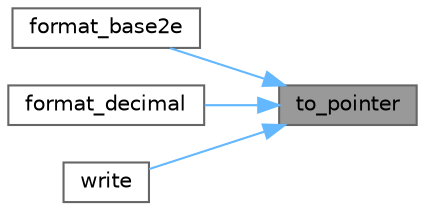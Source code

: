 digraph "to_pointer"
{
 // LATEX_PDF_SIZE
  bgcolor="transparent";
  edge [fontname=Helvetica,fontsize=10,labelfontname=Helvetica,labelfontsize=10];
  node [fontname=Helvetica,fontsize=10,shape=box,height=0.2,width=0.4];
  rankdir="RL";
  Node1 [id="Node000001",label="to_pointer",height=0.2,width=0.4,color="gray40", fillcolor="grey60", style="filled", fontcolor="black",tooltip=" "];
  Node1 -> Node2 [id="edge1_Node000001_Node000002",dir="back",color="steelblue1",style="solid",tooltip=" "];
  Node2 [id="Node000002",label="format_base2e",height=0.2,width=0.4,color="grey40", fillcolor="white", style="filled",URL="$namespacedetail.html#a644fd262d53d87df245ef443e97a9817",tooltip=" "];
  Node1 -> Node3 [id="edge2_Node000001_Node000003",dir="back",color="steelblue1",style="solid",tooltip=" "];
  Node3 [id="Node000003",label="format_decimal",height=0.2,width=0.4,color="grey40", fillcolor="white", style="filled",URL="$namespacedetail.html#a31f1c8fd33b9eebb81a5626225feeace",tooltip=" "];
  Node1 -> Node4 [id="edge3_Node000001_Node000004",dir="back",color="steelblue1",style="solid",tooltip=" "];
  Node4 [id="Node000004",label="write",height=0.2,width=0.4,color="grey40", fillcolor="white", style="filled",URL="$namespacedetail.html#a89dea9ae2ccdef585b85cf0876e9216d",tooltip=" "];
}

